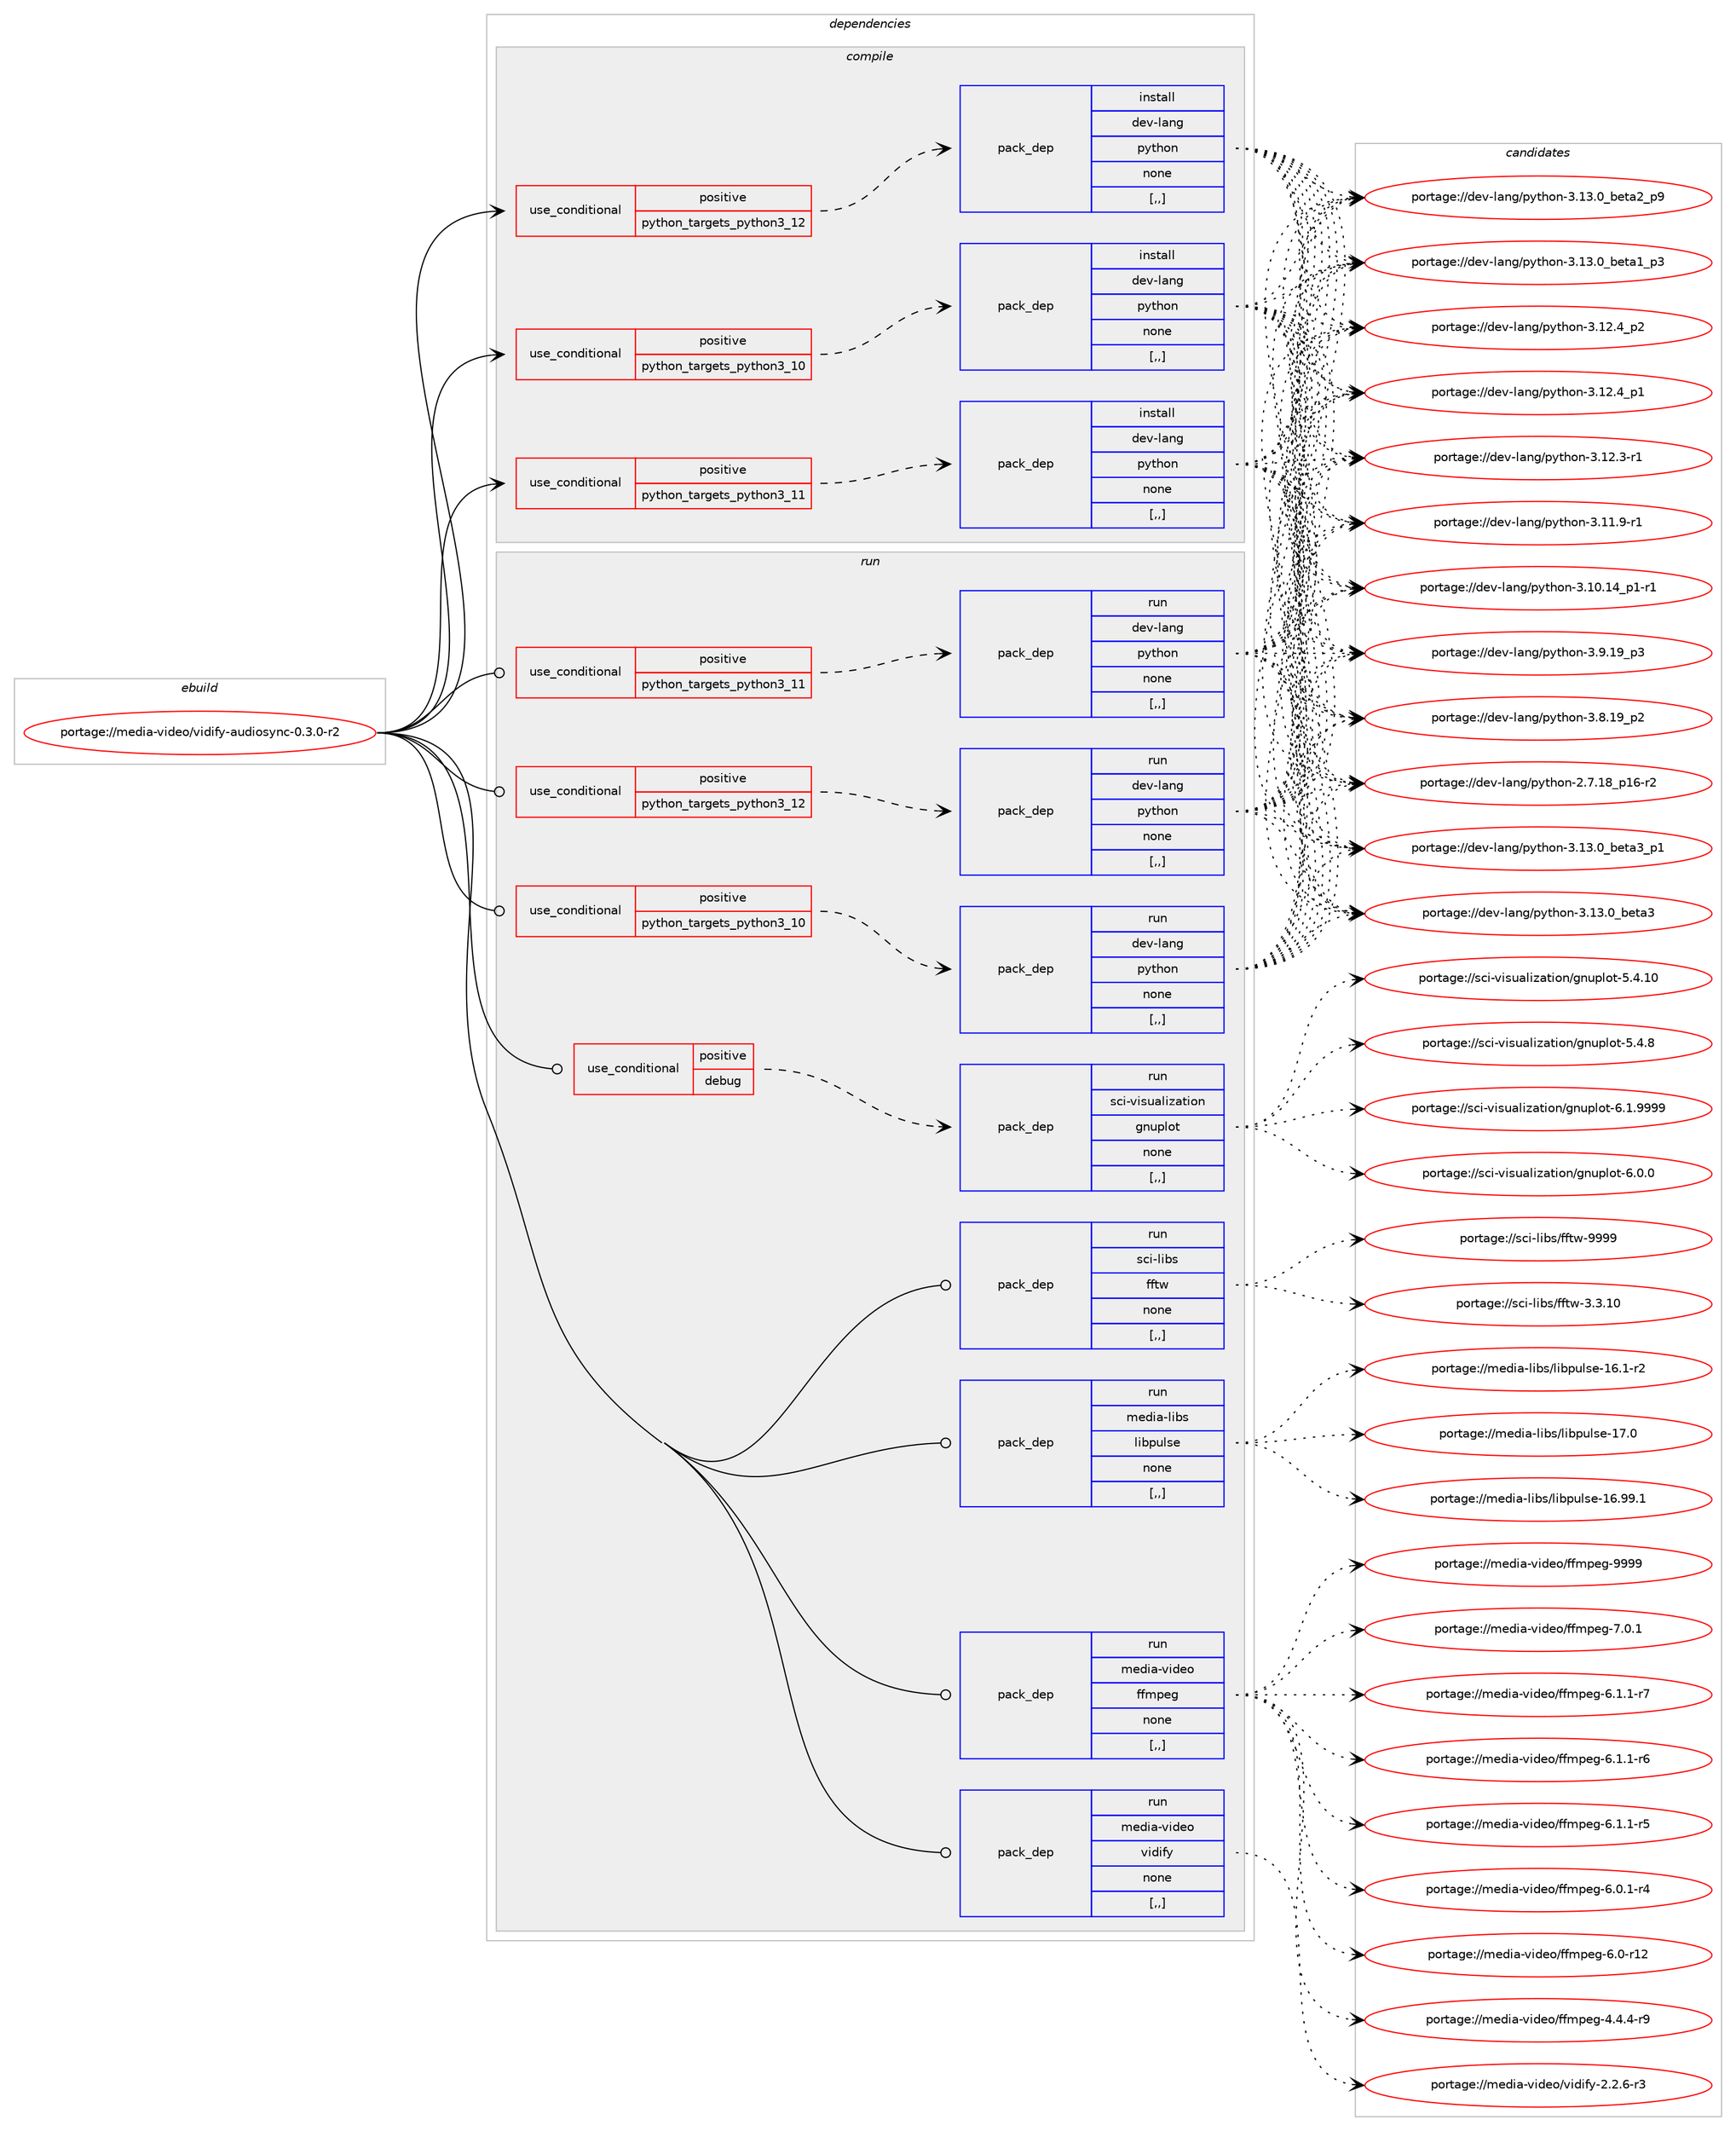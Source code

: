 digraph prolog {

# *************
# Graph options
# *************

newrank=true;
concentrate=true;
compound=true;
graph [rankdir=LR,fontname=Helvetica,fontsize=10,ranksep=1.5];#, ranksep=2.5, nodesep=0.2];
edge  [arrowhead=vee];
node  [fontname=Helvetica,fontsize=10];

# **********
# The ebuild
# **********

subgraph cluster_leftcol {
color=gray;
label=<<i>ebuild</i>>;
id [label="portage://media-video/vidify-audiosync-0.3.0-r2", color=red, width=4, href="../media-video/vidify-audiosync-0.3.0-r2.svg"];
}

# ****************
# The dependencies
# ****************

subgraph cluster_midcol {
color=gray;
label=<<i>dependencies</i>>;
subgraph cluster_compile {
fillcolor="#eeeeee";
style=filled;
label=<<i>compile</i>>;
subgraph cond85615 {
dependency333427 [label=<<TABLE BORDER="0" CELLBORDER="1" CELLSPACING="0" CELLPADDING="4"><TR><TD ROWSPAN="3" CELLPADDING="10">use_conditional</TD></TR><TR><TD>positive</TD></TR><TR><TD>python_targets_python3_10</TD></TR></TABLE>>, shape=none, color=red];
subgraph pack245251 {
dependency333428 [label=<<TABLE BORDER="0" CELLBORDER="1" CELLSPACING="0" CELLPADDING="4" WIDTH="220"><TR><TD ROWSPAN="6" CELLPADDING="30">pack_dep</TD></TR><TR><TD WIDTH="110">install</TD></TR><TR><TD>dev-lang</TD></TR><TR><TD>python</TD></TR><TR><TD>none</TD></TR><TR><TD>[,,]</TD></TR></TABLE>>, shape=none, color=blue];
}
dependency333427:e -> dependency333428:w [weight=20,style="dashed",arrowhead="vee"];
}
id:e -> dependency333427:w [weight=20,style="solid",arrowhead="vee"];
subgraph cond85616 {
dependency333429 [label=<<TABLE BORDER="0" CELLBORDER="1" CELLSPACING="0" CELLPADDING="4"><TR><TD ROWSPAN="3" CELLPADDING="10">use_conditional</TD></TR><TR><TD>positive</TD></TR><TR><TD>python_targets_python3_11</TD></TR></TABLE>>, shape=none, color=red];
subgraph pack245252 {
dependency333430 [label=<<TABLE BORDER="0" CELLBORDER="1" CELLSPACING="0" CELLPADDING="4" WIDTH="220"><TR><TD ROWSPAN="6" CELLPADDING="30">pack_dep</TD></TR><TR><TD WIDTH="110">install</TD></TR><TR><TD>dev-lang</TD></TR><TR><TD>python</TD></TR><TR><TD>none</TD></TR><TR><TD>[,,]</TD></TR></TABLE>>, shape=none, color=blue];
}
dependency333429:e -> dependency333430:w [weight=20,style="dashed",arrowhead="vee"];
}
id:e -> dependency333429:w [weight=20,style="solid",arrowhead="vee"];
subgraph cond85617 {
dependency333431 [label=<<TABLE BORDER="0" CELLBORDER="1" CELLSPACING="0" CELLPADDING="4"><TR><TD ROWSPAN="3" CELLPADDING="10">use_conditional</TD></TR><TR><TD>positive</TD></TR><TR><TD>python_targets_python3_12</TD></TR></TABLE>>, shape=none, color=red];
subgraph pack245253 {
dependency333432 [label=<<TABLE BORDER="0" CELLBORDER="1" CELLSPACING="0" CELLPADDING="4" WIDTH="220"><TR><TD ROWSPAN="6" CELLPADDING="30">pack_dep</TD></TR><TR><TD WIDTH="110">install</TD></TR><TR><TD>dev-lang</TD></TR><TR><TD>python</TD></TR><TR><TD>none</TD></TR><TR><TD>[,,]</TD></TR></TABLE>>, shape=none, color=blue];
}
dependency333431:e -> dependency333432:w [weight=20,style="dashed",arrowhead="vee"];
}
id:e -> dependency333431:w [weight=20,style="solid",arrowhead="vee"];
}
subgraph cluster_compileandrun {
fillcolor="#eeeeee";
style=filled;
label=<<i>compile and run</i>>;
}
subgraph cluster_run {
fillcolor="#eeeeee";
style=filled;
label=<<i>run</i>>;
subgraph cond85618 {
dependency333433 [label=<<TABLE BORDER="0" CELLBORDER="1" CELLSPACING="0" CELLPADDING="4"><TR><TD ROWSPAN="3" CELLPADDING="10">use_conditional</TD></TR><TR><TD>positive</TD></TR><TR><TD>debug</TD></TR></TABLE>>, shape=none, color=red];
subgraph pack245254 {
dependency333434 [label=<<TABLE BORDER="0" CELLBORDER="1" CELLSPACING="0" CELLPADDING="4" WIDTH="220"><TR><TD ROWSPAN="6" CELLPADDING="30">pack_dep</TD></TR><TR><TD WIDTH="110">run</TD></TR><TR><TD>sci-visualization</TD></TR><TR><TD>gnuplot</TD></TR><TR><TD>none</TD></TR><TR><TD>[,,]</TD></TR></TABLE>>, shape=none, color=blue];
}
dependency333433:e -> dependency333434:w [weight=20,style="dashed",arrowhead="vee"];
}
id:e -> dependency333433:w [weight=20,style="solid",arrowhead="odot"];
subgraph cond85619 {
dependency333435 [label=<<TABLE BORDER="0" CELLBORDER="1" CELLSPACING="0" CELLPADDING="4"><TR><TD ROWSPAN="3" CELLPADDING="10">use_conditional</TD></TR><TR><TD>positive</TD></TR><TR><TD>python_targets_python3_10</TD></TR></TABLE>>, shape=none, color=red];
subgraph pack245255 {
dependency333436 [label=<<TABLE BORDER="0" CELLBORDER="1" CELLSPACING="0" CELLPADDING="4" WIDTH="220"><TR><TD ROWSPAN="6" CELLPADDING="30">pack_dep</TD></TR><TR><TD WIDTH="110">run</TD></TR><TR><TD>dev-lang</TD></TR><TR><TD>python</TD></TR><TR><TD>none</TD></TR><TR><TD>[,,]</TD></TR></TABLE>>, shape=none, color=blue];
}
dependency333435:e -> dependency333436:w [weight=20,style="dashed",arrowhead="vee"];
}
id:e -> dependency333435:w [weight=20,style="solid",arrowhead="odot"];
subgraph cond85620 {
dependency333437 [label=<<TABLE BORDER="0" CELLBORDER="1" CELLSPACING="0" CELLPADDING="4"><TR><TD ROWSPAN="3" CELLPADDING="10">use_conditional</TD></TR><TR><TD>positive</TD></TR><TR><TD>python_targets_python3_11</TD></TR></TABLE>>, shape=none, color=red];
subgraph pack245256 {
dependency333438 [label=<<TABLE BORDER="0" CELLBORDER="1" CELLSPACING="0" CELLPADDING="4" WIDTH="220"><TR><TD ROWSPAN="6" CELLPADDING="30">pack_dep</TD></TR><TR><TD WIDTH="110">run</TD></TR><TR><TD>dev-lang</TD></TR><TR><TD>python</TD></TR><TR><TD>none</TD></TR><TR><TD>[,,]</TD></TR></TABLE>>, shape=none, color=blue];
}
dependency333437:e -> dependency333438:w [weight=20,style="dashed",arrowhead="vee"];
}
id:e -> dependency333437:w [weight=20,style="solid",arrowhead="odot"];
subgraph cond85621 {
dependency333439 [label=<<TABLE BORDER="0" CELLBORDER="1" CELLSPACING="0" CELLPADDING="4"><TR><TD ROWSPAN="3" CELLPADDING="10">use_conditional</TD></TR><TR><TD>positive</TD></TR><TR><TD>python_targets_python3_12</TD></TR></TABLE>>, shape=none, color=red];
subgraph pack245257 {
dependency333440 [label=<<TABLE BORDER="0" CELLBORDER="1" CELLSPACING="0" CELLPADDING="4" WIDTH="220"><TR><TD ROWSPAN="6" CELLPADDING="30">pack_dep</TD></TR><TR><TD WIDTH="110">run</TD></TR><TR><TD>dev-lang</TD></TR><TR><TD>python</TD></TR><TR><TD>none</TD></TR><TR><TD>[,,]</TD></TR></TABLE>>, shape=none, color=blue];
}
dependency333439:e -> dependency333440:w [weight=20,style="dashed",arrowhead="vee"];
}
id:e -> dependency333439:w [weight=20,style="solid",arrowhead="odot"];
subgraph pack245258 {
dependency333441 [label=<<TABLE BORDER="0" CELLBORDER="1" CELLSPACING="0" CELLPADDING="4" WIDTH="220"><TR><TD ROWSPAN="6" CELLPADDING="30">pack_dep</TD></TR><TR><TD WIDTH="110">run</TD></TR><TR><TD>media-libs</TD></TR><TR><TD>libpulse</TD></TR><TR><TD>none</TD></TR><TR><TD>[,,]</TD></TR></TABLE>>, shape=none, color=blue];
}
id:e -> dependency333441:w [weight=20,style="solid",arrowhead="odot"];
subgraph pack245259 {
dependency333442 [label=<<TABLE BORDER="0" CELLBORDER="1" CELLSPACING="0" CELLPADDING="4" WIDTH="220"><TR><TD ROWSPAN="6" CELLPADDING="30">pack_dep</TD></TR><TR><TD WIDTH="110">run</TD></TR><TR><TD>media-video</TD></TR><TR><TD>ffmpeg</TD></TR><TR><TD>none</TD></TR><TR><TD>[,,]</TD></TR></TABLE>>, shape=none, color=blue];
}
id:e -> dependency333442:w [weight=20,style="solid",arrowhead="odot"];
subgraph pack245260 {
dependency333443 [label=<<TABLE BORDER="0" CELLBORDER="1" CELLSPACING="0" CELLPADDING="4" WIDTH="220"><TR><TD ROWSPAN="6" CELLPADDING="30">pack_dep</TD></TR><TR><TD WIDTH="110">run</TD></TR><TR><TD>media-video</TD></TR><TR><TD>vidify</TD></TR><TR><TD>none</TD></TR><TR><TD>[,,]</TD></TR></TABLE>>, shape=none, color=blue];
}
id:e -> dependency333443:w [weight=20,style="solid",arrowhead="odot"];
subgraph pack245261 {
dependency333444 [label=<<TABLE BORDER="0" CELLBORDER="1" CELLSPACING="0" CELLPADDING="4" WIDTH="220"><TR><TD ROWSPAN="6" CELLPADDING="30">pack_dep</TD></TR><TR><TD WIDTH="110">run</TD></TR><TR><TD>sci-libs</TD></TR><TR><TD>fftw</TD></TR><TR><TD>none</TD></TR><TR><TD>[,,]</TD></TR></TABLE>>, shape=none, color=blue];
}
id:e -> dependency333444:w [weight=20,style="solid",arrowhead="odot"];
}
}

# **************
# The candidates
# **************

subgraph cluster_choices {
rank=same;
color=gray;
label=<<i>candidates</i>>;

subgraph choice245251 {
color=black;
nodesep=1;
choice10010111845108971101034711212111610411111045514649514648959810111697519511249 [label="portage://dev-lang/python-3.13.0_beta3_p1", color=red, width=4,href="../dev-lang/python-3.13.0_beta3_p1.svg"];
choice1001011184510897110103471121211161041111104551464951464895981011169751 [label="portage://dev-lang/python-3.13.0_beta3", color=red, width=4,href="../dev-lang/python-3.13.0_beta3.svg"];
choice10010111845108971101034711212111610411111045514649514648959810111697509511257 [label="portage://dev-lang/python-3.13.0_beta2_p9", color=red, width=4,href="../dev-lang/python-3.13.0_beta2_p9.svg"];
choice10010111845108971101034711212111610411111045514649514648959810111697499511251 [label="portage://dev-lang/python-3.13.0_beta1_p3", color=red, width=4,href="../dev-lang/python-3.13.0_beta1_p3.svg"];
choice100101118451089711010347112121116104111110455146495046529511250 [label="portage://dev-lang/python-3.12.4_p2", color=red, width=4,href="../dev-lang/python-3.12.4_p2.svg"];
choice100101118451089711010347112121116104111110455146495046529511249 [label="portage://dev-lang/python-3.12.4_p1", color=red, width=4,href="../dev-lang/python-3.12.4_p1.svg"];
choice100101118451089711010347112121116104111110455146495046514511449 [label="portage://dev-lang/python-3.12.3-r1", color=red, width=4,href="../dev-lang/python-3.12.3-r1.svg"];
choice100101118451089711010347112121116104111110455146494946574511449 [label="portage://dev-lang/python-3.11.9-r1", color=red, width=4,href="../dev-lang/python-3.11.9-r1.svg"];
choice100101118451089711010347112121116104111110455146494846495295112494511449 [label="portage://dev-lang/python-3.10.14_p1-r1", color=red, width=4,href="../dev-lang/python-3.10.14_p1-r1.svg"];
choice100101118451089711010347112121116104111110455146574649579511251 [label="portage://dev-lang/python-3.9.19_p3", color=red, width=4,href="../dev-lang/python-3.9.19_p3.svg"];
choice100101118451089711010347112121116104111110455146564649579511250 [label="portage://dev-lang/python-3.8.19_p2", color=red, width=4,href="../dev-lang/python-3.8.19_p2.svg"];
choice100101118451089711010347112121116104111110455046554649569511249544511450 [label="portage://dev-lang/python-2.7.18_p16-r2", color=red, width=4,href="../dev-lang/python-2.7.18_p16-r2.svg"];
dependency333428:e -> choice10010111845108971101034711212111610411111045514649514648959810111697519511249:w [style=dotted,weight="100"];
dependency333428:e -> choice1001011184510897110103471121211161041111104551464951464895981011169751:w [style=dotted,weight="100"];
dependency333428:e -> choice10010111845108971101034711212111610411111045514649514648959810111697509511257:w [style=dotted,weight="100"];
dependency333428:e -> choice10010111845108971101034711212111610411111045514649514648959810111697499511251:w [style=dotted,weight="100"];
dependency333428:e -> choice100101118451089711010347112121116104111110455146495046529511250:w [style=dotted,weight="100"];
dependency333428:e -> choice100101118451089711010347112121116104111110455146495046529511249:w [style=dotted,weight="100"];
dependency333428:e -> choice100101118451089711010347112121116104111110455146495046514511449:w [style=dotted,weight="100"];
dependency333428:e -> choice100101118451089711010347112121116104111110455146494946574511449:w [style=dotted,weight="100"];
dependency333428:e -> choice100101118451089711010347112121116104111110455146494846495295112494511449:w [style=dotted,weight="100"];
dependency333428:e -> choice100101118451089711010347112121116104111110455146574649579511251:w [style=dotted,weight="100"];
dependency333428:e -> choice100101118451089711010347112121116104111110455146564649579511250:w [style=dotted,weight="100"];
dependency333428:e -> choice100101118451089711010347112121116104111110455046554649569511249544511450:w [style=dotted,weight="100"];
}
subgraph choice245252 {
color=black;
nodesep=1;
choice10010111845108971101034711212111610411111045514649514648959810111697519511249 [label="portage://dev-lang/python-3.13.0_beta3_p1", color=red, width=4,href="../dev-lang/python-3.13.0_beta3_p1.svg"];
choice1001011184510897110103471121211161041111104551464951464895981011169751 [label="portage://dev-lang/python-3.13.0_beta3", color=red, width=4,href="../dev-lang/python-3.13.0_beta3.svg"];
choice10010111845108971101034711212111610411111045514649514648959810111697509511257 [label="portage://dev-lang/python-3.13.0_beta2_p9", color=red, width=4,href="../dev-lang/python-3.13.0_beta2_p9.svg"];
choice10010111845108971101034711212111610411111045514649514648959810111697499511251 [label="portage://dev-lang/python-3.13.0_beta1_p3", color=red, width=4,href="../dev-lang/python-3.13.0_beta1_p3.svg"];
choice100101118451089711010347112121116104111110455146495046529511250 [label="portage://dev-lang/python-3.12.4_p2", color=red, width=4,href="../dev-lang/python-3.12.4_p2.svg"];
choice100101118451089711010347112121116104111110455146495046529511249 [label="portage://dev-lang/python-3.12.4_p1", color=red, width=4,href="../dev-lang/python-3.12.4_p1.svg"];
choice100101118451089711010347112121116104111110455146495046514511449 [label="portage://dev-lang/python-3.12.3-r1", color=red, width=4,href="../dev-lang/python-3.12.3-r1.svg"];
choice100101118451089711010347112121116104111110455146494946574511449 [label="portage://dev-lang/python-3.11.9-r1", color=red, width=4,href="../dev-lang/python-3.11.9-r1.svg"];
choice100101118451089711010347112121116104111110455146494846495295112494511449 [label="portage://dev-lang/python-3.10.14_p1-r1", color=red, width=4,href="../dev-lang/python-3.10.14_p1-r1.svg"];
choice100101118451089711010347112121116104111110455146574649579511251 [label="portage://dev-lang/python-3.9.19_p3", color=red, width=4,href="../dev-lang/python-3.9.19_p3.svg"];
choice100101118451089711010347112121116104111110455146564649579511250 [label="portage://dev-lang/python-3.8.19_p2", color=red, width=4,href="../dev-lang/python-3.8.19_p2.svg"];
choice100101118451089711010347112121116104111110455046554649569511249544511450 [label="portage://dev-lang/python-2.7.18_p16-r2", color=red, width=4,href="../dev-lang/python-2.7.18_p16-r2.svg"];
dependency333430:e -> choice10010111845108971101034711212111610411111045514649514648959810111697519511249:w [style=dotted,weight="100"];
dependency333430:e -> choice1001011184510897110103471121211161041111104551464951464895981011169751:w [style=dotted,weight="100"];
dependency333430:e -> choice10010111845108971101034711212111610411111045514649514648959810111697509511257:w [style=dotted,weight="100"];
dependency333430:e -> choice10010111845108971101034711212111610411111045514649514648959810111697499511251:w [style=dotted,weight="100"];
dependency333430:e -> choice100101118451089711010347112121116104111110455146495046529511250:w [style=dotted,weight="100"];
dependency333430:e -> choice100101118451089711010347112121116104111110455146495046529511249:w [style=dotted,weight="100"];
dependency333430:e -> choice100101118451089711010347112121116104111110455146495046514511449:w [style=dotted,weight="100"];
dependency333430:e -> choice100101118451089711010347112121116104111110455146494946574511449:w [style=dotted,weight="100"];
dependency333430:e -> choice100101118451089711010347112121116104111110455146494846495295112494511449:w [style=dotted,weight="100"];
dependency333430:e -> choice100101118451089711010347112121116104111110455146574649579511251:w [style=dotted,weight="100"];
dependency333430:e -> choice100101118451089711010347112121116104111110455146564649579511250:w [style=dotted,weight="100"];
dependency333430:e -> choice100101118451089711010347112121116104111110455046554649569511249544511450:w [style=dotted,weight="100"];
}
subgraph choice245253 {
color=black;
nodesep=1;
choice10010111845108971101034711212111610411111045514649514648959810111697519511249 [label="portage://dev-lang/python-3.13.0_beta3_p1", color=red, width=4,href="../dev-lang/python-3.13.0_beta3_p1.svg"];
choice1001011184510897110103471121211161041111104551464951464895981011169751 [label="portage://dev-lang/python-3.13.0_beta3", color=red, width=4,href="../dev-lang/python-3.13.0_beta3.svg"];
choice10010111845108971101034711212111610411111045514649514648959810111697509511257 [label="portage://dev-lang/python-3.13.0_beta2_p9", color=red, width=4,href="../dev-lang/python-3.13.0_beta2_p9.svg"];
choice10010111845108971101034711212111610411111045514649514648959810111697499511251 [label="portage://dev-lang/python-3.13.0_beta1_p3", color=red, width=4,href="../dev-lang/python-3.13.0_beta1_p3.svg"];
choice100101118451089711010347112121116104111110455146495046529511250 [label="portage://dev-lang/python-3.12.4_p2", color=red, width=4,href="../dev-lang/python-3.12.4_p2.svg"];
choice100101118451089711010347112121116104111110455146495046529511249 [label="portage://dev-lang/python-3.12.4_p1", color=red, width=4,href="../dev-lang/python-3.12.4_p1.svg"];
choice100101118451089711010347112121116104111110455146495046514511449 [label="portage://dev-lang/python-3.12.3-r1", color=red, width=4,href="../dev-lang/python-3.12.3-r1.svg"];
choice100101118451089711010347112121116104111110455146494946574511449 [label="portage://dev-lang/python-3.11.9-r1", color=red, width=4,href="../dev-lang/python-3.11.9-r1.svg"];
choice100101118451089711010347112121116104111110455146494846495295112494511449 [label="portage://dev-lang/python-3.10.14_p1-r1", color=red, width=4,href="../dev-lang/python-3.10.14_p1-r1.svg"];
choice100101118451089711010347112121116104111110455146574649579511251 [label="portage://dev-lang/python-3.9.19_p3", color=red, width=4,href="../dev-lang/python-3.9.19_p3.svg"];
choice100101118451089711010347112121116104111110455146564649579511250 [label="portage://dev-lang/python-3.8.19_p2", color=red, width=4,href="../dev-lang/python-3.8.19_p2.svg"];
choice100101118451089711010347112121116104111110455046554649569511249544511450 [label="portage://dev-lang/python-2.7.18_p16-r2", color=red, width=4,href="../dev-lang/python-2.7.18_p16-r2.svg"];
dependency333432:e -> choice10010111845108971101034711212111610411111045514649514648959810111697519511249:w [style=dotted,weight="100"];
dependency333432:e -> choice1001011184510897110103471121211161041111104551464951464895981011169751:w [style=dotted,weight="100"];
dependency333432:e -> choice10010111845108971101034711212111610411111045514649514648959810111697509511257:w [style=dotted,weight="100"];
dependency333432:e -> choice10010111845108971101034711212111610411111045514649514648959810111697499511251:w [style=dotted,weight="100"];
dependency333432:e -> choice100101118451089711010347112121116104111110455146495046529511250:w [style=dotted,weight="100"];
dependency333432:e -> choice100101118451089711010347112121116104111110455146495046529511249:w [style=dotted,weight="100"];
dependency333432:e -> choice100101118451089711010347112121116104111110455146495046514511449:w [style=dotted,weight="100"];
dependency333432:e -> choice100101118451089711010347112121116104111110455146494946574511449:w [style=dotted,weight="100"];
dependency333432:e -> choice100101118451089711010347112121116104111110455146494846495295112494511449:w [style=dotted,weight="100"];
dependency333432:e -> choice100101118451089711010347112121116104111110455146574649579511251:w [style=dotted,weight="100"];
dependency333432:e -> choice100101118451089711010347112121116104111110455146564649579511250:w [style=dotted,weight="100"];
dependency333432:e -> choice100101118451089711010347112121116104111110455046554649569511249544511450:w [style=dotted,weight="100"];
}
subgraph choice245254 {
color=black;
nodesep=1;
choice1159910545118105115117971081051229711610511111047103110117112108111116455446494657575757 [label="portage://sci-visualization/gnuplot-6.1.9999", color=red, width=4,href="../sci-visualization/gnuplot-6.1.9999.svg"];
choice1159910545118105115117971081051229711610511111047103110117112108111116455446484648 [label="portage://sci-visualization/gnuplot-6.0.0", color=red, width=4,href="../sci-visualization/gnuplot-6.0.0.svg"];
choice115991054511810511511797108105122971161051111104710311011711210811111645534652464948 [label="portage://sci-visualization/gnuplot-5.4.10", color=red, width=4,href="../sci-visualization/gnuplot-5.4.10.svg"];
choice1159910545118105115117971081051229711610511111047103110117112108111116455346524656 [label="portage://sci-visualization/gnuplot-5.4.8", color=red, width=4,href="../sci-visualization/gnuplot-5.4.8.svg"];
dependency333434:e -> choice1159910545118105115117971081051229711610511111047103110117112108111116455446494657575757:w [style=dotted,weight="100"];
dependency333434:e -> choice1159910545118105115117971081051229711610511111047103110117112108111116455446484648:w [style=dotted,weight="100"];
dependency333434:e -> choice115991054511810511511797108105122971161051111104710311011711210811111645534652464948:w [style=dotted,weight="100"];
dependency333434:e -> choice1159910545118105115117971081051229711610511111047103110117112108111116455346524656:w [style=dotted,weight="100"];
}
subgraph choice245255 {
color=black;
nodesep=1;
choice10010111845108971101034711212111610411111045514649514648959810111697519511249 [label="portage://dev-lang/python-3.13.0_beta3_p1", color=red, width=4,href="../dev-lang/python-3.13.0_beta3_p1.svg"];
choice1001011184510897110103471121211161041111104551464951464895981011169751 [label="portage://dev-lang/python-3.13.0_beta3", color=red, width=4,href="../dev-lang/python-3.13.0_beta3.svg"];
choice10010111845108971101034711212111610411111045514649514648959810111697509511257 [label="portage://dev-lang/python-3.13.0_beta2_p9", color=red, width=4,href="../dev-lang/python-3.13.0_beta2_p9.svg"];
choice10010111845108971101034711212111610411111045514649514648959810111697499511251 [label="portage://dev-lang/python-3.13.0_beta1_p3", color=red, width=4,href="../dev-lang/python-3.13.0_beta1_p3.svg"];
choice100101118451089711010347112121116104111110455146495046529511250 [label="portage://dev-lang/python-3.12.4_p2", color=red, width=4,href="../dev-lang/python-3.12.4_p2.svg"];
choice100101118451089711010347112121116104111110455146495046529511249 [label="portage://dev-lang/python-3.12.4_p1", color=red, width=4,href="../dev-lang/python-3.12.4_p1.svg"];
choice100101118451089711010347112121116104111110455146495046514511449 [label="portage://dev-lang/python-3.12.3-r1", color=red, width=4,href="../dev-lang/python-3.12.3-r1.svg"];
choice100101118451089711010347112121116104111110455146494946574511449 [label="portage://dev-lang/python-3.11.9-r1", color=red, width=4,href="../dev-lang/python-3.11.9-r1.svg"];
choice100101118451089711010347112121116104111110455146494846495295112494511449 [label="portage://dev-lang/python-3.10.14_p1-r1", color=red, width=4,href="../dev-lang/python-3.10.14_p1-r1.svg"];
choice100101118451089711010347112121116104111110455146574649579511251 [label="portage://dev-lang/python-3.9.19_p3", color=red, width=4,href="../dev-lang/python-3.9.19_p3.svg"];
choice100101118451089711010347112121116104111110455146564649579511250 [label="portage://dev-lang/python-3.8.19_p2", color=red, width=4,href="../dev-lang/python-3.8.19_p2.svg"];
choice100101118451089711010347112121116104111110455046554649569511249544511450 [label="portage://dev-lang/python-2.7.18_p16-r2", color=red, width=4,href="../dev-lang/python-2.7.18_p16-r2.svg"];
dependency333436:e -> choice10010111845108971101034711212111610411111045514649514648959810111697519511249:w [style=dotted,weight="100"];
dependency333436:e -> choice1001011184510897110103471121211161041111104551464951464895981011169751:w [style=dotted,weight="100"];
dependency333436:e -> choice10010111845108971101034711212111610411111045514649514648959810111697509511257:w [style=dotted,weight="100"];
dependency333436:e -> choice10010111845108971101034711212111610411111045514649514648959810111697499511251:w [style=dotted,weight="100"];
dependency333436:e -> choice100101118451089711010347112121116104111110455146495046529511250:w [style=dotted,weight="100"];
dependency333436:e -> choice100101118451089711010347112121116104111110455146495046529511249:w [style=dotted,weight="100"];
dependency333436:e -> choice100101118451089711010347112121116104111110455146495046514511449:w [style=dotted,weight="100"];
dependency333436:e -> choice100101118451089711010347112121116104111110455146494946574511449:w [style=dotted,weight="100"];
dependency333436:e -> choice100101118451089711010347112121116104111110455146494846495295112494511449:w [style=dotted,weight="100"];
dependency333436:e -> choice100101118451089711010347112121116104111110455146574649579511251:w [style=dotted,weight="100"];
dependency333436:e -> choice100101118451089711010347112121116104111110455146564649579511250:w [style=dotted,weight="100"];
dependency333436:e -> choice100101118451089711010347112121116104111110455046554649569511249544511450:w [style=dotted,weight="100"];
}
subgraph choice245256 {
color=black;
nodesep=1;
choice10010111845108971101034711212111610411111045514649514648959810111697519511249 [label="portage://dev-lang/python-3.13.0_beta3_p1", color=red, width=4,href="../dev-lang/python-3.13.0_beta3_p1.svg"];
choice1001011184510897110103471121211161041111104551464951464895981011169751 [label="portage://dev-lang/python-3.13.0_beta3", color=red, width=4,href="../dev-lang/python-3.13.0_beta3.svg"];
choice10010111845108971101034711212111610411111045514649514648959810111697509511257 [label="portage://dev-lang/python-3.13.0_beta2_p9", color=red, width=4,href="../dev-lang/python-3.13.0_beta2_p9.svg"];
choice10010111845108971101034711212111610411111045514649514648959810111697499511251 [label="portage://dev-lang/python-3.13.0_beta1_p3", color=red, width=4,href="../dev-lang/python-3.13.0_beta1_p3.svg"];
choice100101118451089711010347112121116104111110455146495046529511250 [label="portage://dev-lang/python-3.12.4_p2", color=red, width=4,href="../dev-lang/python-3.12.4_p2.svg"];
choice100101118451089711010347112121116104111110455146495046529511249 [label="portage://dev-lang/python-3.12.4_p1", color=red, width=4,href="../dev-lang/python-3.12.4_p1.svg"];
choice100101118451089711010347112121116104111110455146495046514511449 [label="portage://dev-lang/python-3.12.3-r1", color=red, width=4,href="../dev-lang/python-3.12.3-r1.svg"];
choice100101118451089711010347112121116104111110455146494946574511449 [label="portage://dev-lang/python-3.11.9-r1", color=red, width=4,href="../dev-lang/python-3.11.9-r1.svg"];
choice100101118451089711010347112121116104111110455146494846495295112494511449 [label="portage://dev-lang/python-3.10.14_p1-r1", color=red, width=4,href="../dev-lang/python-3.10.14_p1-r1.svg"];
choice100101118451089711010347112121116104111110455146574649579511251 [label="portage://dev-lang/python-3.9.19_p3", color=red, width=4,href="../dev-lang/python-3.9.19_p3.svg"];
choice100101118451089711010347112121116104111110455146564649579511250 [label="portage://dev-lang/python-3.8.19_p2", color=red, width=4,href="../dev-lang/python-3.8.19_p2.svg"];
choice100101118451089711010347112121116104111110455046554649569511249544511450 [label="portage://dev-lang/python-2.7.18_p16-r2", color=red, width=4,href="../dev-lang/python-2.7.18_p16-r2.svg"];
dependency333438:e -> choice10010111845108971101034711212111610411111045514649514648959810111697519511249:w [style=dotted,weight="100"];
dependency333438:e -> choice1001011184510897110103471121211161041111104551464951464895981011169751:w [style=dotted,weight="100"];
dependency333438:e -> choice10010111845108971101034711212111610411111045514649514648959810111697509511257:w [style=dotted,weight="100"];
dependency333438:e -> choice10010111845108971101034711212111610411111045514649514648959810111697499511251:w [style=dotted,weight="100"];
dependency333438:e -> choice100101118451089711010347112121116104111110455146495046529511250:w [style=dotted,weight="100"];
dependency333438:e -> choice100101118451089711010347112121116104111110455146495046529511249:w [style=dotted,weight="100"];
dependency333438:e -> choice100101118451089711010347112121116104111110455146495046514511449:w [style=dotted,weight="100"];
dependency333438:e -> choice100101118451089711010347112121116104111110455146494946574511449:w [style=dotted,weight="100"];
dependency333438:e -> choice100101118451089711010347112121116104111110455146494846495295112494511449:w [style=dotted,weight="100"];
dependency333438:e -> choice100101118451089711010347112121116104111110455146574649579511251:w [style=dotted,weight="100"];
dependency333438:e -> choice100101118451089711010347112121116104111110455146564649579511250:w [style=dotted,weight="100"];
dependency333438:e -> choice100101118451089711010347112121116104111110455046554649569511249544511450:w [style=dotted,weight="100"];
}
subgraph choice245257 {
color=black;
nodesep=1;
choice10010111845108971101034711212111610411111045514649514648959810111697519511249 [label="portage://dev-lang/python-3.13.0_beta3_p1", color=red, width=4,href="../dev-lang/python-3.13.0_beta3_p1.svg"];
choice1001011184510897110103471121211161041111104551464951464895981011169751 [label="portage://dev-lang/python-3.13.0_beta3", color=red, width=4,href="../dev-lang/python-3.13.0_beta3.svg"];
choice10010111845108971101034711212111610411111045514649514648959810111697509511257 [label="portage://dev-lang/python-3.13.0_beta2_p9", color=red, width=4,href="../dev-lang/python-3.13.0_beta2_p9.svg"];
choice10010111845108971101034711212111610411111045514649514648959810111697499511251 [label="portage://dev-lang/python-3.13.0_beta1_p3", color=red, width=4,href="../dev-lang/python-3.13.0_beta1_p3.svg"];
choice100101118451089711010347112121116104111110455146495046529511250 [label="portage://dev-lang/python-3.12.4_p2", color=red, width=4,href="../dev-lang/python-3.12.4_p2.svg"];
choice100101118451089711010347112121116104111110455146495046529511249 [label="portage://dev-lang/python-3.12.4_p1", color=red, width=4,href="../dev-lang/python-3.12.4_p1.svg"];
choice100101118451089711010347112121116104111110455146495046514511449 [label="portage://dev-lang/python-3.12.3-r1", color=red, width=4,href="../dev-lang/python-3.12.3-r1.svg"];
choice100101118451089711010347112121116104111110455146494946574511449 [label="portage://dev-lang/python-3.11.9-r1", color=red, width=4,href="../dev-lang/python-3.11.9-r1.svg"];
choice100101118451089711010347112121116104111110455146494846495295112494511449 [label="portage://dev-lang/python-3.10.14_p1-r1", color=red, width=4,href="../dev-lang/python-3.10.14_p1-r1.svg"];
choice100101118451089711010347112121116104111110455146574649579511251 [label="portage://dev-lang/python-3.9.19_p3", color=red, width=4,href="../dev-lang/python-3.9.19_p3.svg"];
choice100101118451089711010347112121116104111110455146564649579511250 [label="portage://dev-lang/python-3.8.19_p2", color=red, width=4,href="../dev-lang/python-3.8.19_p2.svg"];
choice100101118451089711010347112121116104111110455046554649569511249544511450 [label="portage://dev-lang/python-2.7.18_p16-r2", color=red, width=4,href="../dev-lang/python-2.7.18_p16-r2.svg"];
dependency333440:e -> choice10010111845108971101034711212111610411111045514649514648959810111697519511249:w [style=dotted,weight="100"];
dependency333440:e -> choice1001011184510897110103471121211161041111104551464951464895981011169751:w [style=dotted,weight="100"];
dependency333440:e -> choice10010111845108971101034711212111610411111045514649514648959810111697509511257:w [style=dotted,weight="100"];
dependency333440:e -> choice10010111845108971101034711212111610411111045514649514648959810111697499511251:w [style=dotted,weight="100"];
dependency333440:e -> choice100101118451089711010347112121116104111110455146495046529511250:w [style=dotted,weight="100"];
dependency333440:e -> choice100101118451089711010347112121116104111110455146495046529511249:w [style=dotted,weight="100"];
dependency333440:e -> choice100101118451089711010347112121116104111110455146495046514511449:w [style=dotted,weight="100"];
dependency333440:e -> choice100101118451089711010347112121116104111110455146494946574511449:w [style=dotted,weight="100"];
dependency333440:e -> choice100101118451089711010347112121116104111110455146494846495295112494511449:w [style=dotted,weight="100"];
dependency333440:e -> choice100101118451089711010347112121116104111110455146574649579511251:w [style=dotted,weight="100"];
dependency333440:e -> choice100101118451089711010347112121116104111110455146564649579511250:w [style=dotted,weight="100"];
dependency333440:e -> choice100101118451089711010347112121116104111110455046554649569511249544511450:w [style=dotted,weight="100"];
}
subgraph choice245258 {
color=black;
nodesep=1;
choice10910110010597451081059811547108105981121171081151014549554648 [label="portage://media-libs/libpulse-17.0", color=red, width=4,href="../media-libs/libpulse-17.0.svg"];
choice10910110010597451081059811547108105981121171081151014549544657574649 [label="portage://media-libs/libpulse-16.99.1", color=red, width=4,href="../media-libs/libpulse-16.99.1.svg"];
choice109101100105974510810598115471081059811211710811510145495446494511450 [label="portage://media-libs/libpulse-16.1-r2", color=red, width=4,href="../media-libs/libpulse-16.1-r2.svg"];
dependency333441:e -> choice10910110010597451081059811547108105981121171081151014549554648:w [style=dotted,weight="100"];
dependency333441:e -> choice10910110010597451081059811547108105981121171081151014549544657574649:w [style=dotted,weight="100"];
dependency333441:e -> choice109101100105974510810598115471081059811211710811510145495446494511450:w [style=dotted,weight="100"];
}
subgraph choice245259 {
color=black;
nodesep=1;
choice1091011001059745118105100101111471021021091121011034557575757 [label="portage://media-video/ffmpeg-9999", color=red, width=4,href="../media-video/ffmpeg-9999.svg"];
choice109101100105974511810510010111147102102109112101103455546484649 [label="portage://media-video/ffmpeg-7.0.1", color=red, width=4,href="../media-video/ffmpeg-7.0.1.svg"];
choice1091011001059745118105100101111471021021091121011034554464946494511455 [label="portage://media-video/ffmpeg-6.1.1-r7", color=red, width=4,href="../media-video/ffmpeg-6.1.1-r7.svg"];
choice1091011001059745118105100101111471021021091121011034554464946494511454 [label="portage://media-video/ffmpeg-6.1.1-r6", color=red, width=4,href="../media-video/ffmpeg-6.1.1-r6.svg"];
choice1091011001059745118105100101111471021021091121011034554464946494511453 [label="portage://media-video/ffmpeg-6.1.1-r5", color=red, width=4,href="../media-video/ffmpeg-6.1.1-r5.svg"];
choice1091011001059745118105100101111471021021091121011034554464846494511452 [label="portage://media-video/ffmpeg-6.0.1-r4", color=red, width=4,href="../media-video/ffmpeg-6.0.1-r4.svg"];
choice10910110010597451181051001011114710210210911210110345544648451144950 [label="portage://media-video/ffmpeg-6.0-r12", color=red, width=4,href="../media-video/ffmpeg-6.0-r12.svg"];
choice1091011001059745118105100101111471021021091121011034552465246524511457 [label="portage://media-video/ffmpeg-4.4.4-r9", color=red, width=4,href="../media-video/ffmpeg-4.4.4-r9.svg"];
dependency333442:e -> choice1091011001059745118105100101111471021021091121011034557575757:w [style=dotted,weight="100"];
dependency333442:e -> choice109101100105974511810510010111147102102109112101103455546484649:w [style=dotted,weight="100"];
dependency333442:e -> choice1091011001059745118105100101111471021021091121011034554464946494511455:w [style=dotted,weight="100"];
dependency333442:e -> choice1091011001059745118105100101111471021021091121011034554464946494511454:w [style=dotted,weight="100"];
dependency333442:e -> choice1091011001059745118105100101111471021021091121011034554464946494511453:w [style=dotted,weight="100"];
dependency333442:e -> choice1091011001059745118105100101111471021021091121011034554464846494511452:w [style=dotted,weight="100"];
dependency333442:e -> choice10910110010597451181051001011114710210210911210110345544648451144950:w [style=dotted,weight="100"];
dependency333442:e -> choice1091011001059745118105100101111471021021091121011034552465246524511457:w [style=dotted,weight="100"];
}
subgraph choice245260 {
color=black;
nodesep=1;
choice1091011001059745118105100101111471181051001051021214550465046544511451 [label="portage://media-video/vidify-2.2.6-r3", color=red, width=4,href="../media-video/vidify-2.2.6-r3.svg"];
dependency333443:e -> choice1091011001059745118105100101111471181051001051021214550465046544511451:w [style=dotted,weight="100"];
}
subgraph choice245261 {
color=black;
nodesep=1;
choice115991054510810598115471021021161194557575757 [label="portage://sci-libs/fftw-9999", color=red, width=4,href="../sci-libs/fftw-9999.svg"];
choice1159910545108105981154710210211611945514651464948 [label="portage://sci-libs/fftw-3.3.10", color=red, width=4,href="../sci-libs/fftw-3.3.10.svg"];
dependency333444:e -> choice115991054510810598115471021021161194557575757:w [style=dotted,weight="100"];
dependency333444:e -> choice1159910545108105981154710210211611945514651464948:w [style=dotted,weight="100"];
}
}

}
